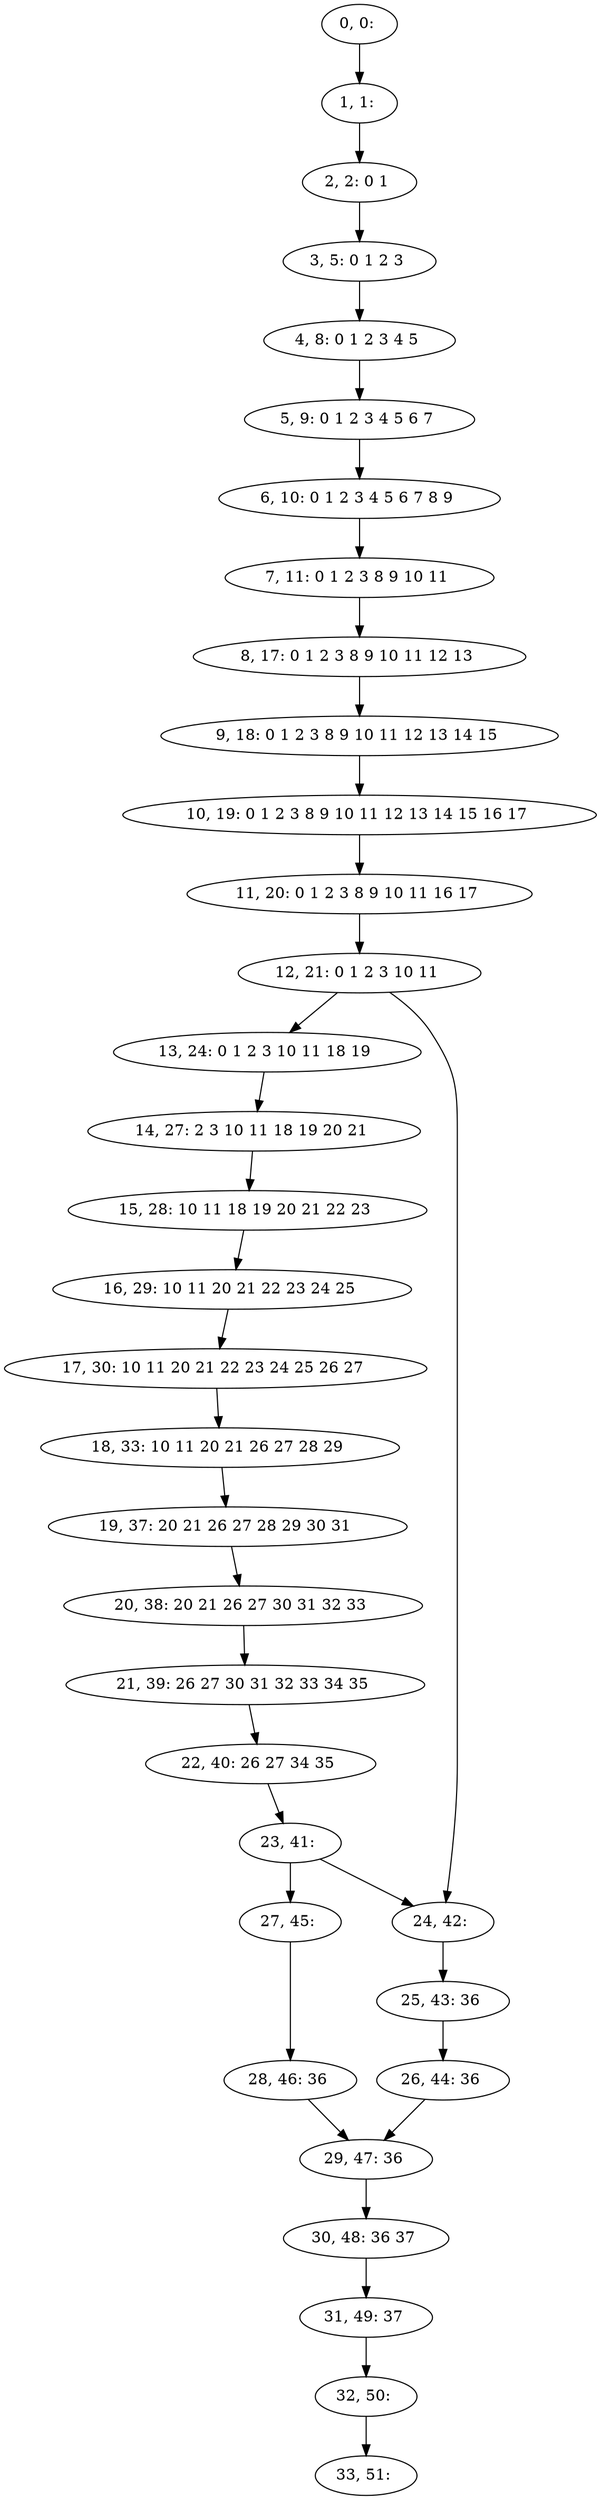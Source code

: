 digraph G {
0[label="0, 0: "];
1[label="1, 1: "];
2[label="2, 2: 0 1 "];
3[label="3, 5: 0 1 2 3 "];
4[label="4, 8: 0 1 2 3 4 5 "];
5[label="5, 9: 0 1 2 3 4 5 6 7 "];
6[label="6, 10: 0 1 2 3 4 5 6 7 8 9 "];
7[label="7, 11: 0 1 2 3 8 9 10 11 "];
8[label="8, 17: 0 1 2 3 8 9 10 11 12 13 "];
9[label="9, 18: 0 1 2 3 8 9 10 11 12 13 14 15 "];
10[label="10, 19: 0 1 2 3 8 9 10 11 12 13 14 15 16 17 "];
11[label="11, 20: 0 1 2 3 8 9 10 11 16 17 "];
12[label="12, 21: 0 1 2 3 10 11 "];
13[label="13, 24: 0 1 2 3 10 11 18 19 "];
14[label="14, 27: 2 3 10 11 18 19 20 21 "];
15[label="15, 28: 10 11 18 19 20 21 22 23 "];
16[label="16, 29: 10 11 20 21 22 23 24 25 "];
17[label="17, 30: 10 11 20 21 22 23 24 25 26 27 "];
18[label="18, 33: 10 11 20 21 26 27 28 29 "];
19[label="19, 37: 20 21 26 27 28 29 30 31 "];
20[label="20, 38: 20 21 26 27 30 31 32 33 "];
21[label="21, 39: 26 27 30 31 32 33 34 35 "];
22[label="22, 40: 26 27 34 35 "];
23[label="23, 41: "];
24[label="24, 42: "];
25[label="25, 43: 36 "];
26[label="26, 44: 36 "];
27[label="27, 45: "];
28[label="28, 46: 36 "];
29[label="29, 47: 36 "];
30[label="30, 48: 36 37 "];
31[label="31, 49: 37 "];
32[label="32, 50: "];
33[label="33, 51: "];
0->1 ;
1->2 ;
2->3 ;
3->4 ;
4->5 ;
5->6 ;
6->7 ;
7->8 ;
8->9 ;
9->10 ;
10->11 ;
11->12 ;
12->13 ;
12->24 ;
13->14 ;
14->15 ;
15->16 ;
16->17 ;
17->18 ;
18->19 ;
19->20 ;
20->21 ;
21->22 ;
22->23 ;
23->24 ;
23->27 ;
24->25 ;
25->26 ;
26->29 ;
27->28 ;
28->29 ;
29->30 ;
30->31 ;
31->32 ;
32->33 ;
}
